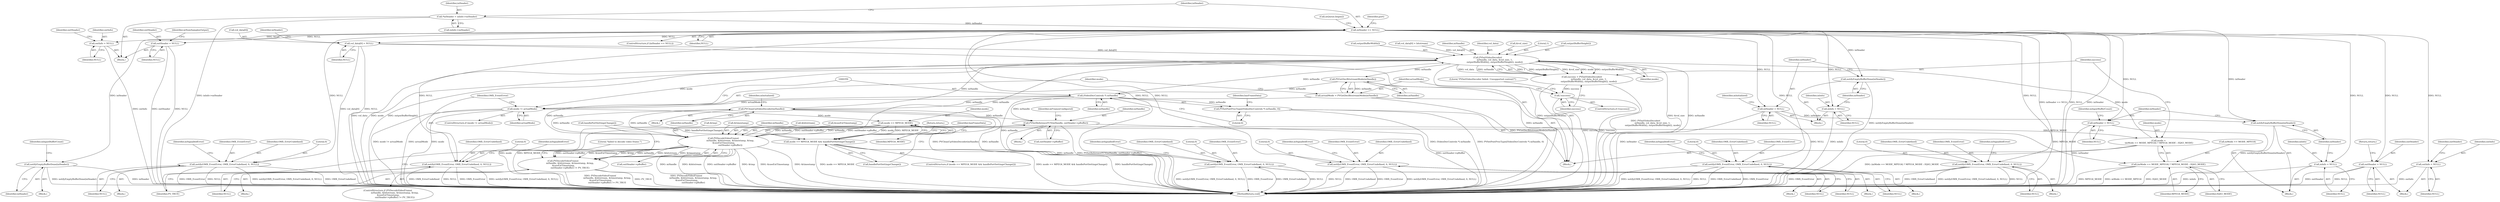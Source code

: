 digraph "0_Android_d4271b792bdad85a80e2b83ab34c4b30b74f53ec@pointer" {
"1000142" [label="(Call,inHeader == NULL)"];
"1000136" [label="(Call,*inHeader = inInfo->mHeader)"];
"1000182" [label="(Call,notifyEmptyBufferDone(inHeader))"];
"1000229" [label="(Call,outInfo = NULL)"];
"1000234" [label="(Call,outHeader = NULL)"];
"1000278" [label="(Call,vol_data[0] = NULL)"];
"1000314" [label="(Call,PVInitVideoDecoder(\n                    mHandle, vol_data, &vol_size, 1,\n                    outputBufferWidth(), outputBufferHeight(), mode))"];
"1000312" [label="(Call,success = PVInitVideoDecoder(\n                    mHandle, vol_data, &vol_size, 1,\n                    outputBufferWidth(), outputBufferHeight(), mode))"];
"1000324" [label="(Call,!success)"];
"1000341" [label="(Call,PVGetDecBitstreamMode(mHandle))"];
"1000339" [label="(Call,actualMode = PVGetDecBitstreamMode(mHandle))"];
"1000344" [label="(Call,mode != actualMode)"];
"1000400" [label="(Call,mode == MPEG4_MODE)"];
"1000303" [label="(Call,mode =\n (mMode == MODE_MPEG4) ? MPEG4_MODE : H263_MODE)"];
"1000305" [label="(Call,(mMode == MODE_MPEG4) ? MPEG4_MODE : H263_MODE)"];
"1000399" [label="(Call,mode == MPEG4_MODE && handlePortSettingsChange())"];
"1000358" [label="(Call,(VideoDecControls *) mHandle)"];
"1000264" [label="(Call,PVCleanUpVideoDecoder(mHandle))"];
"1000470" [label="(Call,PVSetReferenceYUV(mHandle, outHeader->pBuffer))"];
"1000578" [label="(Call,PVDecodeVideoFrame(\n                    mHandle, &bitstream, &timestamp, &tmp,\n &useExtTimestamp,\n                    outHeader->pBuffer))"];
"1000577" [label="(Call,PVDecodeVideoFrame(\n                    mHandle, &bitstream, &timestamp, &tmp,\n &useExtTimestamp,\n                    outHeader->pBuffer) != PV_TRUE)"];
"1000357" [label="(Call,PVSetPostProcType((VideoDecControls *) mHandle, 0))"];
"1000329" [label="(Call,notify(OMX_EventError, OMX_ErrorUndefined, 0, NULL))"];
"1000348" [label="(Call,notify(OMX_EventError, OMX_ErrorUndefined, 0, NULL))"];
"1000380" [label="(Call,inInfo = NULL)"];
"1000383" [label="(Call,notifyEmptyBufferDone(inHeader))"];
"1000385" [label="(Call,inHeader = NULL)"];
"1000662" [label="(Call,notifyEmptyBufferDone(inHeader))"];
"1000461" [label="(Call,notify(OMX_EventError, OMX_ErrorUndefined, 0, NULL))"];
"1000537" [label="(Call,notify(OMX_EventError, OMX_ErrorUndefined, 0, NULL))"];
"1000567" [label="(Call,notify(OMX_EventError, OMX_ErrorUndefined, 0, NULL))"];
"1000595" [label="(Call,notify(OMX_EventError, OMX_ErrorUndefined, 0, NULL))"];
"1000659" [label="(Call,inInfo = NULL)"];
"1000664" [label="(Call,inHeader = NULL)"];
"1000705" [label="(Call,outInfo = NULL)"];
"1000710" [label="(Call,outHeader = NULL)"];
"1000351" [label="(Literal,0)"];
"1000141" [label="(ControlStructure,if (inHeader == NULL))"];
"1000605" [label="(Call,handlePortSettingsChange())"];
"1000577" [label="(Call,PVDecodeVideoFrame(\n                    mHandle, &bitstream, &timestamp, &tmp,\n &useExtTimestamp,\n                    outHeader->pBuffer) != PV_TRUE)"];
"1000588" [label="(Call,outHeader->pBuffer)"];
"1000156" [label="(Identifier,port)"];
"1000129" [label="(Block,)"];
"1000401" [label="(Identifier,mode)"];
"1000287" [label="(Identifier,inHeader)"];
"1000324" [label="(Call,!success)"];
"1000330" [label="(Identifier,OMX_EventError)"];
"1000400" [label="(Call,mode == MPEG4_MODE)"];
"1000387" [label="(Identifier,NULL)"];
"1000233" [label="(Identifier,outHeader)"];
"1000537" [label="(Call,notify(OMX_EventError, OMX_ErrorUndefined, 0, NULL))"];
"1000541" [label="(Identifier,NULL)"];
"1000272" [label="(Block,)"];
"1000335" [label="(Identifier,mSignalledError)"];
"1000461" [label="(Call,notify(OMX_EventError, OMX_ErrorUndefined, 0, NULL))"];
"1000561" [label="(Block,)"];
"1000341" [label="(Call,PVGetDecBitstreamMode(mHandle))"];
"1000267" [label="(Identifier,mInitialized)"];
"1000183" [label="(Identifier,inHeader)"];
"1000328" [label="(Literal,\"PVInitVideoDecoder failed. Unsupported content?\")"];
"1000138" [label="(Call,inInfo->mHeader)"];
"1000352" [label="(Identifier,NULL)"];
"1000354" [label="(Identifier,mSignalledError)"];
"1000601" [label="(Identifier,mSignalledError)"];
"1000668" [label="(Identifier,mInputBufferCount)"];
"1000326" [label="(Block,)"];
"1000405" [label="(Return,return;)"];
"1000346" [label="(Identifier,actualMode)"];
"1000584" [label="(Call,&tmp)"];
"1000538" [label="(Identifier,OMX_EventError)"];
"1000314" [label="(Call,PVInitVideoDecoder(\n                    mHandle, vol_data, &vol_size, 1,\n                    outputBufferWidth(), outputBufferHeight(), mode))"];
"1000321" [label="(Call,outputBufferHeight())"];
"1000471" [label="(Identifier,mHandle)"];
"1000568" [label="(Identifier,OMX_EventError)"];
"1000348" [label="(Call,notify(OMX_EventError, OMX_ErrorUndefined, 0, NULL))"];
"1000382" [label="(Identifier,NULL)"];
"1000320" [label="(Call,outputBufferWidth())"];
"1000573" [label="(Identifier,mSignalledError)"];
"1000174" [label="(Block,)"];
"1000361" [label="(Literal,0)"];
"1000137" [label="(Identifier,inHeader)"];
"1000234" [label="(Call,outHeader = NULL)"];
"1000372" [label="(Block,)"];
"1000452" [label="(Block,)"];
"1000596" [label="(Identifier,OMX_EventError)"];
"1000592" [label="(Block,)"];
"1000147" [label="(Call,inQueue.begin())"];
"1000323" [label="(ControlStructure,if (!success))"];
"1000349" [label="(Identifier,OMX_EventError)"];
"1000306" [label="(Call,mMode == MODE_MPEG4)"];
"1000414" [label="(Block,)"];
"1000666" [label="(Identifier,NULL)"];
"1000662" [label="(Call,notifyEmptyBufferDone(inHeader))"];
"1000710" [label="(Call,outHeader = NULL)"];
"1000543" [label="(Identifier,mSignalledError)"];
"1000380" [label="(Call,inInfo = NULL)"];
"1000408" [label="(Identifier,hasFrameData)"];
"1000342" [label="(Identifier,mHandle)"];
"1000304" [label="(Identifier,mode)"];
"1000712" [label="(Identifier,NULL)"];
"1000597" [label="(Identifier,OMX_ErrorUndefined)"];
"1000292" [label="(Call,vol_data[0] = bitstream)"];
"1000578" [label="(Call,PVDecodeVideoFrame(\n                    mHandle, &bitstream, &timestamp, &tmp,\n &useExtTimestamp,\n                    outHeader->pBuffer))"];
"1000402" [label="(Identifier,MPEG4_MODE)"];
"1000464" [label="(Literal,0)"];
"1000143" [label="(Identifier,inHeader)"];
"1000360" [label="(Identifier,mHandle)"];
"1000665" [label="(Identifier,inHeader)"];
"1000331" [label="(Identifier,OMX_ErrorUndefined)"];
"1000384" [label="(Identifier,inHeader)"];
"1000470" [label="(Call,PVSetReferenceYUV(mHandle, outHeader->pBuffer))"];
"1000357" [label="(Call,PVSetPostProcType((VideoDecControls *) mHandle, 0))"];
"1000385" [label="(Call,inHeader = NULL)"];
"1000322" [label="(Identifier,mode)"];
"1000315" [label="(Identifier,mHandle)"];
"1000386" [label="(Identifier,inHeader)"];
"1000236" [label="(Identifier,NULL)"];
"1000235" [label="(Identifier,outHeader)"];
"1000309" [label="(Identifier,MPEG4_MODE)"];
"1000144" [label="(Identifier,NULL)"];
"1000399" [label="(Call,mode == MPEG4_MODE && handlePortSettingsChange())"];
"1000594" [label="(Literal,\"failed to decode video frame.\")"];
"1000347" [label="(Block,)"];
"1000472" [label="(Call,outHeader->pBuffer)"];
"1000476" [label="(Identifier,mFramesConfigured)"];
"1000316" [label="(Identifier,vol_data)"];
"1000265" [label="(Identifier,mHandle)"];
"1000580" [label="(Call,&bitstream)"];
"1000305" [label="(Call,(mMode == MODE_MPEG4) ? MPEG4_MODE : H263_MODE)"];
"1000339" [label="(Call,actualMode = PVGetDecBitstreamMode(mHandle))"];
"1000303" [label="(Call,mode =\n (mMode == MODE_MPEG4) ? MPEG4_MODE : H263_MODE)"];
"1000706" [label="(Identifier,outInfo)"];
"1000383" [label="(Call,notifyEmptyBufferDone(inHeader))"];
"1000229" [label="(Call,outInfo = NULL)"];
"1000340" [label="(Identifier,actualMode)"];
"1000364" [label="(Identifier,hasFrameData)"];
"1000332" [label="(Literal,0)"];
"1000192" [label="(Block,)"];
"1000231" [label="(Identifier,NULL)"];
"1000705" [label="(Call,outInfo = NULL)"];
"1000182" [label="(Call,notifyEmptyBufferDone(inHeader))"];
"1000595" [label="(Call,notify(OMX_EventError, OMX_ErrorUndefined, 0, NULL))"];
"1000343" [label="(ControlStructure,if (mode != actualMode))"];
"1000579" [label="(Identifier,mHandle)"];
"1000278" [label="(Call,vol_data[0] = NULL)"];
"1000586" [label="(Call,&useExtTimestamp)"];
"1000598" [label="(Literal,0)"];
"1000398" [label="(ControlStructure,if (mode == MPEG4_MODE && handlePortSettingsChange()))"];
"1000540" [label="(Literal,0)"];
"1000279" [label="(Call,vol_data[0])"];
"1000707" [label="(Identifier,NULL)"];
"1000237" [label="(Return,return;)"];
"1000381" [label="(Identifier,inInfo)"];
"1000142" [label="(Call,inHeader == NULL)"];
"1000325" [label="(Identifier,success)"];
"1000185" [label="(Identifier,mInputBufferCount)"];
"1000651" [label="(Block,)"];
"1000312" [label="(Call,success = PVInitVideoDecoder(\n                    mHandle, vol_data, &vol_size, 1,\n                    outputBufferWidth(), outputBufferHeight(), mode))"];
"1000465" [label="(Identifier,NULL)"];
"1000403" [label="(Call,handlePortSettingsChange())"];
"1000539" [label="(Identifier,OMX_ErrorUndefined)"];
"1000570" [label="(Literal,0)"];
"1000591" [label="(Identifier,PV_TRUE)"];
"1000467" [label="(Identifier,mSignalledError)"];
"1000599" [label="(Identifier,NULL)"];
"1000462" [label="(Identifier,OMX_EventError)"];
"1000659" [label="(Call,inInfo = NULL)"];
"1000664" [label="(Call,inHeader = NULL)"];
"1000567" [label="(Call,notify(OMX_EventError, OMX_ErrorUndefined, 0, NULL))"];
"1000329" [label="(Call,notify(OMX_EventError, OMX_ErrorUndefined, 0, NULL))"];
"1000317" [label="(Call,&vol_size)"];
"1000660" [label="(Identifier,inInfo)"];
"1000396" [label="(Identifier,mInitialized)"];
"1000576" [label="(ControlStructure,if (PVDecodeVideoFrame(\n                    mHandle, &bitstream, &timestamp, &tmp,\n &useExtTimestamp,\n                    outHeader->pBuffer) != PV_TRUE))"];
"1000282" [label="(Identifier,NULL)"];
"1000714" [label="(Identifier,mNumSamplesOutput)"];
"1000571" [label="(Identifier,NULL)"];
"1000358" [label="(Call,(VideoDecControls *) mHandle)"];
"1000264" [label="(Call,PVCleanUpVideoDecoder(mHandle))"];
"1000313" [label="(Identifier,success)"];
"1000136" [label="(Call,*inHeader = inInfo->mHeader)"];
"1000310" [label="(Identifier,H263_MODE)"];
"1000463" [label="(Identifier,OMX_ErrorUndefined)"];
"1000711" [label="(Identifier,outHeader)"];
"1000350" [label="(Identifier,OMX_ErrorUndefined)"];
"1000663" [label="(Identifier,inHeader)"];
"1000534" [label="(Block,)"];
"1000661" [label="(Identifier,NULL)"];
"1000709" [label="(Identifier,outHeader)"];
"1000345" [label="(Identifier,mode)"];
"1000319" [label="(Literal,1)"];
"1000263" [label="(Block,)"];
"1000333" [label="(Identifier,NULL)"];
"1000230" [label="(Identifier,outInfo)"];
"1000344" [label="(Call,mode != actualMode)"];
"1000715" [label="(MethodReturn,void)"];
"1000582" [label="(Call,&timestamp)"];
"1000569" [label="(Identifier,OMX_ErrorUndefined)"];
"1000142" -> "1000141"  [label="AST: "];
"1000142" -> "1000144"  [label="CFG: "];
"1000143" -> "1000142"  [label="AST: "];
"1000144" -> "1000142"  [label="AST: "];
"1000147" -> "1000142"  [label="CFG: "];
"1000156" -> "1000142"  [label="CFG: "];
"1000142" -> "1000715"  [label="DDG: inHeader == NULL"];
"1000142" -> "1000715"  [label="DDG: NULL"];
"1000142" -> "1000715"  [label="DDG: inHeader"];
"1000136" -> "1000142"  [label="DDG: inHeader"];
"1000142" -> "1000182"  [label="DDG: inHeader"];
"1000142" -> "1000229"  [label="DDG: NULL"];
"1000142" -> "1000234"  [label="DDG: NULL"];
"1000142" -> "1000278"  [label="DDG: NULL"];
"1000142" -> "1000329"  [label="DDG: NULL"];
"1000142" -> "1000348"  [label="DDG: NULL"];
"1000142" -> "1000380"  [label="DDG: NULL"];
"1000142" -> "1000383"  [label="DDG: inHeader"];
"1000142" -> "1000385"  [label="DDG: NULL"];
"1000142" -> "1000461"  [label="DDG: NULL"];
"1000142" -> "1000537"  [label="DDG: NULL"];
"1000142" -> "1000567"  [label="DDG: NULL"];
"1000142" -> "1000595"  [label="DDG: NULL"];
"1000142" -> "1000659"  [label="DDG: NULL"];
"1000142" -> "1000662"  [label="DDG: inHeader"];
"1000142" -> "1000664"  [label="DDG: NULL"];
"1000142" -> "1000705"  [label="DDG: NULL"];
"1000142" -> "1000710"  [label="DDG: NULL"];
"1000136" -> "1000129"  [label="AST: "];
"1000136" -> "1000138"  [label="CFG: "];
"1000137" -> "1000136"  [label="AST: "];
"1000138" -> "1000136"  [label="AST: "];
"1000143" -> "1000136"  [label="CFG: "];
"1000136" -> "1000715"  [label="DDG: inInfo->mHeader"];
"1000182" -> "1000174"  [label="AST: "];
"1000182" -> "1000183"  [label="CFG: "];
"1000183" -> "1000182"  [label="AST: "];
"1000185" -> "1000182"  [label="CFG: "];
"1000182" -> "1000715"  [label="DDG: notifyEmptyBufferDone(inHeader)"];
"1000182" -> "1000715"  [label="DDG: inHeader"];
"1000229" -> "1000192"  [label="AST: "];
"1000229" -> "1000231"  [label="CFG: "];
"1000230" -> "1000229"  [label="AST: "];
"1000231" -> "1000229"  [label="AST: "];
"1000233" -> "1000229"  [label="CFG: "];
"1000229" -> "1000715"  [label="DDG: outInfo"];
"1000234" -> "1000192"  [label="AST: "];
"1000234" -> "1000236"  [label="CFG: "];
"1000235" -> "1000234"  [label="AST: "];
"1000236" -> "1000234"  [label="AST: "];
"1000237" -> "1000234"  [label="CFG: "];
"1000234" -> "1000715"  [label="DDG: NULL"];
"1000234" -> "1000715"  [label="DDG: outHeader"];
"1000278" -> "1000272"  [label="AST: "];
"1000278" -> "1000282"  [label="CFG: "];
"1000279" -> "1000278"  [label="AST: "];
"1000282" -> "1000278"  [label="AST: "];
"1000287" -> "1000278"  [label="CFG: "];
"1000278" -> "1000715"  [label="DDG: NULL"];
"1000278" -> "1000715"  [label="DDG: vol_data[0]"];
"1000278" -> "1000314"  [label="DDG: vol_data[0]"];
"1000314" -> "1000312"  [label="AST: "];
"1000314" -> "1000322"  [label="CFG: "];
"1000315" -> "1000314"  [label="AST: "];
"1000316" -> "1000314"  [label="AST: "];
"1000317" -> "1000314"  [label="AST: "];
"1000319" -> "1000314"  [label="AST: "];
"1000320" -> "1000314"  [label="AST: "];
"1000321" -> "1000314"  [label="AST: "];
"1000322" -> "1000314"  [label="AST: "];
"1000312" -> "1000314"  [label="CFG: "];
"1000314" -> "1000715"  [label="DDG: mHandle"];
"1000314" -> "1000715"  [label="DDG: vol_data"];
"1000314" -> "1000715"  [label="DDG: mode"];
"1000314" -> "1000715"  [label="DDG: outputBufferHeight()"];
"1000314" -> "1000715"  [label="DDG: outputBufferWidth()"];
"1000314" -> "1000715"  [label="DDG: &vol_size"];
"1000314" -> "1000312"  [label="DDG: 1"];
"1000314" -> "1000312"  [label="DDG: outputBufferHeight()"];
"1000314" -> "1000312"  [label="DDG: &vol_size"];
"1000314" -> "1000312"  [label="DDG: mode"];
"1000314" -> "1000312"  [label="DDG: outputBufferWidth()"];
"1000314" -> "1000312"  [label="DDG: vol_data"];
"1000314" -> "1000312"  [label="DDG: mHandle"];
"1000578" -> "1000314"  [label="DDG: mHandle"];
"1000264" -> "1000314"  [label="DDG: mHandle"];
"1000358" -> "1000314"  [label="DDG: mHandle"];
"1000292" -> "1000314"  [label="DDG: vol_data[0]"];
"1000303" -> "1000314"  [label="DDG: mode"];
"1000314" -> "1000341"  [label="DDG: mHandle"];
"1000314" -> "1000344"  [label="DDG: mode"];
"1000312" -> "1000272"  [label="AST: "];
"1000313" -> "1000312"  [label="AST: "];
"1000325" -> "1000312"  [label="CFG: "];
"1000312" -> "1000715"  [label="DDG: PVInitVideoDecoder(\n                    mHandle, vol_data, &vol_size, 1,\n                    outputBufferWidth(), outputBufferHeight(), mode)"];
"1000312" -> "1000324"  [label="DDG: success"];
"1000324" -> "1000323"  [label="AST: "];
"1000324" -> "1000325"  [label="CFG: "];
"1000325" -> "1000324"  [label="AST: "];
"1000328" -> "1000324"  [label="CFG: "];
"1000340" -> "1000324"  [label="CFG: "];
"1000324" -> "1000715"  [label="DDG: !success"];
"1000324" -> "1000715"  [label="DDG: success"];
"1000341" -> "1000339"  [label="AST: "];
"1000341" -> "1000342"  [label="CFG: "];
"1000342" -> "1000341"  [label="AST: "];
"1000339" -> "1000341"  [label="CFG: "];
"1000341" -> "1000715"  [label="DDG: mHandle"];
"1000341" -> "1000339"  [label="DDG: mHandle"];
"1000341" -> "1000358"  [label="DDG: mHandle"];
"1000339" -> "1000272"  [label="AST: "];
"1000340" -> "1000339"  [label="AST: "];
"1000345" -> "1000339"  [label="CFG: "];
"1000339" -> "1000715"  [label="DDG: PVGetDecBitstreamMode(mHandle)"];
"1000339" -> "1000344"  [label="DDG: actualMode"];
"1000344" -> "1000343"  [label="AST: "];
"1000344" -> "1000346"  [label="CFG: "];
"1000345" -> "1000344"  [label="AST: "];
"1000346" -> "1000344"  [label="AST: "];
"1000349" -> "1000344"  [label="CFG: "];
"1000359" -> "1000344"  [label="CFG: "];
"1000344" -> "1000715"  [label="DDG: mode != actualMode"];
"1000344" -> "1000715"  [label="DDG: actualMode"];
"1000344" -> "1000715"  [label="DDG: mode"];
"1000344" -> "1000400"  [label="DDG: mode"];
"1000400" -> "1000399"  [label="AST: "];
"1000400" -> "1000402"  [label="CFG: "];
"1000401" -> "1000400"  [label="AST: "];
"1000402" -> "1000400"  [label="AST: "];
"1000403" -> "1000400"  [label="CFG: "];
"1000399" -> "1000400"  [label="CFG: "];
"1000400" -> "1000715"  [label="DDG: mode"];
"1000400" -> "1000715"  [label="DDG: MPEG4_MODE"];
"1000400" -> "1000303"  [label="DDG: MPEG4_MODE"];
"1000400" -> "1000305"  [label="DDG: MPEG4_MODE"];
"1000400" -> "1000399"  [label="DDG: mode"];
"1000400" -> "1000399"  [label="DDG: MPEG4_MODE"];
"1000303" -> "1000272"  [label="AST: "];
"1000303" -> "1000305"  [label="CFG: "];
"1000304" -> "1000303"  [label="AST: "];
"1000305" -> "1000303"  [label="AST: "];
"1000313" -> "1000303"  [label="CFG: "];
"1000303" -> "1000715"  [label="DDG: (mMode == MODE_MPEG4) ? MPEG4_MODE : H263_MODE"];
"1000305" -> "1000309"  [label="CFG: "];
"1000305" -> "1000310"  [label="CFG: "];
"1000306" -> "1000305"  [label="AST: "];
"1000309" -> "1000305"  [label="AST: "];
"1000310" -> "1000305"  [label="AST: "];
"1000305" -> "1000715"  [label="DDG: H263_MODE"];
"1000305" -> "1000715"  [label="DDG: MPEG4_MODE"];
"1000305" -> "1000715"  [label="DDG: mMode == MODE_MPEG4"];
"1000399" -> "1000398"  [label="AST: "];
"1000399" -> "1000403"  [label="CFG: "];
"1000403" -> "1000399"  [label="AST: "];
"1000405" -> "1000399"  [label="CFG: "];
"1000408" -> "1000399"  [label="CFG: "];
"1000399" -> "1000715"  [label="DDG: handlePortSettingsChange()"];
"1000399" -> "1000715"  [label="DDG: mode == MPEG4_MODE"];
"1000399" -> "1000715"  [label="DDG: mode == MPEG4_MODE && handlePortSettingsChange()"];
"1000605" -> "1000399"  [label="DDG: handlePortSettingsChange()"];
"1000358" -> "1000357"  [label="AST: "];
"1000358" -> "1000360"  [label="CFG: "];
"1000359" -> "1000358"  [label="AST: "];
"1000360" -> "1000358"  [label="AST: "];
"1000361" -> "1000358"  [label="CFG: "];
"1000358" -> "1000715"  [label="DDG: mHandle"];
"1000358" -> "1000264"  [label="DDG: mHandle"];
"1000358" -> "1000357"  [label="DDG: mHandle"];
"1000358" -> "1000470"  [label="DDG: mHandle"];
"1000358" -> "1000578"  [label="DDG: mHandle"];
"1000264" -> "1000263"  [label="AST: "];
"1000264" -> "1000265"  [label="CFG: "];
"1000265" -> "1000264"  [label="AST: "];
"1000267" -> "1000264"  [label="CFG: "];
"1000264" -> "1000715"  [label="DDG: mHandle"];
"1000264" -> "1000715"  [label="DDG: PVCleanUpVideoDecoder(mHandle)"];
"1000578" -> "1000264"  [label="DDG: mHandle"];
"1000264" -> "1000470"  [label="DDG: mHandle"];
"1000264" -> "1000578"  [label="DDG: mHandle"];
"1000470" -> "1000414"  [label="AST: "];
"1000470" -> "1000472"  [label="CFG: "];
"1000471" -> "1000470"  [label="AST: "];
"1000472" -> "1000470"  [label="AST: "];
"1000476" -> "1000470"  [label="CFG: "];
"1000470" -> "1000715"  [label="DDG: outHeader->pBuffer"];
"1000470" -> "1000715"  [label="DDG: mHandle"];
"1000470" -> "1000715"  [label="DDG: PVSetReferenceYUV(mHandle, outHeader->pBuffer)"];
"1000578" -> "1000470"  [label="DDG: mHandle"];
"1000578" -> "1000470"  [label="DDG: outHeader->pBuffer"];
"1000470" -> "1000578"  [label="DDG: mHandle"];
"1000470" -> "1000578"  [label="DDG: outHeader->pBuffer"];
"1000578" -> "1000577"  [label="AST: "];
"1000578" -> "1000588"  [label="CFG: "];
"1000579" -> "1000578"  [label="AST: "];
"1000580" -> "1000578"  [label="AST: "];
"1000582" -> "1000578"  [label="AST: "];
"1000584" -> "1000578"  [label="AST: "];
"1000586" -> "1000578"  [label="AST: "];
"1000588" -> "1000578"  [label="AST: "];
"1000591" -> "1000578"  [label="CFG: "];
"1000578" -> "1000715"  [label="DDG: mHandle"];
"1000578" -> "1000715"  [label="DDG: &bitstream"];
"1000578" -> "1000715"  [label="DDG: outHeader->pBuffer"];
"1000578" -> "1000715"  [label="DDG: &tmp"];
"1000578" -> "1000715"  [label="DDG: &useExtTimestamp"];
"1000578" -> "1000715"  [label="DDG: &timestamp"];
"1000578" -> "1000577"  [label="DDG: outHeader->pBuffer"];
"1000578" -> "1000577"  [label="DDG: &useExtTimestamp"];
"1000578" -> "1000577"  [label="DDG: &tmp"];
"1000578" -> "1000577"  [label="DDG: mHandle"];
"1000578" -> "1000577"  [label="DDG: &bitstream"];
"1000578" -> "1000577"  [label="DDG: &timestamp"];
"1000577" -> "1000576"  [label="AST: "];
"1000577" -> "1000591"  [label="CFG: "];
"1000591" -> "1000577"  [label="AST: "];
"1000594" -> "1000577"  [label="CFG: "];
"1000605" -> "1000577"  [label="CFG: "];
"1000577" -> "1000715"  [label="DDG: PVDecodeVideoFrame(\n                    mHandle, &bitstream, &timestamp, &tmp,\n &useExtTimestamp,\n                    outHeader->pBuffer) != PV_TRUE"];
"1000577" -> "1000715"  [label="DDG: PV_TRUE"];
"1000577" -> "1000715"  [label="DDG: PVDecodeVideoFrame(\n                    mHandle, &bitstream, &timestamp, &tmp,\n &useExtTimestamp,\n                    outHeader->pBuffer)"];
"1000357" -> "1000272"  [label="AST: "];
"1000357" -> "1000361"  [label="CFG: "];
"1000361" -> "1000357"  [label="AST: "];
"1000364" -> "1000357"  [label="CFG: "];
"1000357" -> "1000715"  [label="DDG: PVSetPostProcType((VideoDecControls *) mHandle, 0)"];
"1000357" -> "1000715"  [label="DDG: (VideoDecControls *) mHandle"];
"1000329" -> "1000326"  [label="AST: "];
"1000329" -> "1000333"  [label="CFG: "];
"1000330" -> "1000329"  [label="AST: "];
"1000331" -> "1000329"  [label="AST: "];
"1000332" -> "1000329"  [label="AST: "];
"1000333" -> "1000329"  [label="AST: "];
"1000335" -> "1000329"  [label="CFG: "];
"1000329" -> "1000715"  [label="DDG: OMX_ErrorUndefined"];
"1000329" -> "1000715"  [label="DDG: NULL"];
"1000329" -> "1000715"  [label="DDG: notify(OMX_EventError, OMX_ErrorUndefined, 0, NULL)"];
"1000329" -> "1000715"  [label="DDG: OMX_EventError"];
"1000348" -> "1000347"  [label="AST: "];
"1000348" -> "1000352"  [label="CFG: "];
"1000349" -> "1000348"  [label="AST: "];
"1000350" -> "1000348"  [label="AST: "];
"1000351" -> "1000348"  [label="AST: "];
"1000352" -> "1000348"  [label="AST: "];
"1000354" -> "1000348"  [label="CFG: "];
"1000348" -> "1000715"  [label="DDG: OMX_EventError"];
"1000348" -> "1000715"  [label="DDG: notify(OMX_EventError, OMX_ErrorUndefined, 0, NULL)"];
"1000348" -> "1000715"  [label="DDG: OMX_ErrorUndefined"];
"1000348" -> "1000715"  [label="DDG: NULL"];
"1000380" -> "1000372"  [label="AST: "];
"1000380" -> "1000382"  [label="CFG: "];
"1000381" -> "1000380"  [label="AST: "];
"1000382" -> "1000380"  [label="AST: "];
"1000384" -> "1000380"  [label="CFG: "];
"1000380" -> "1000715"  [label="DDG: inInfo"];
"1000383" -> "1000372"  [label="AST: "];
"1000383" -> "1000384"  [label="CFG: "];
"1000384" -> "1000383"  [label="AST: "];
"1000386" -> "1000383"  [label="CFG: "];
"1000383" -> "1000715"  [label="DDG: notifyEmptyBufferDone(inHeader)"];
"1000385" -> "1000372"  [label="AST: "];
"1000385" -> "1000387"  [label="CFG: "];
"1000386" -> "1000385"  [label="AST: "];
"1000387" -> "1000385"  [label="AST: "];
"1000396" -> "1000385"  [label="CFG: "];
"1000385" -> "1000715"  [label="DDG: NULL"];
"1000385" -> "1000715"  [label="DDG: inHeader"];
"1000385" -> "1000662"  [label="DDG: inHeader"];
"1000662" -> "1000651"  [label="AST: "];
"1000662" -> "1000663"  [label="CFG: "];
"1000663" -> "1000662"  [label="AST: "];
"1000665" -> "1000662"  [label="CFG: "];
"1000662" -> "1000715"  [label="DDG: notifyEmptyBufferDone(inHeader)"];
"1000461" -> "1000452"  [label="AST: "];
"1000461" -> "1000465"  [label="CFG: "];
"1000462" -> "1000461"  [label="AST: "];
"1000463" -> "1000461"  [label="AST: "];
"1000464" -> "1000461"  [label="AST: "];
"1000465" -> "1000461"  [label="AST: "];
"1000467" -> "1000461"  [label="CFG: "];
"1000461" -> "1000715"  [label="DDG: notify(OMX_EventError, OMX_ErrorUndefined, 0, NULL)"];
"1000461" -> "1000715"  [label="DDG: NULL"];
"1000461" -> "1000715"  [label="DDG: OMX_ErrorUndefined"];
"1000461" -> "1000715"  [label="DDG: OMX_EventError"];
"1000537" -> "1000534"  [label="AST: "];
"1000537" -> "1000541"  [label="CFG: "];
"1000538" -> "1000537"  [label="AST: "];
"1000539" -> "1000537"  [label="AST: "];
"1000540" -> "1000537"  [label="AST: "];
"1000541" -> "1000537"  [label="AST: "];
"1000543" -> "1000537"  [label="CFG: "];
"1000537" -> "1000715"  [label="DDG: OMX_ErrorUndefined"];
"1000537" -> "1000715"  [label="DDG: OMX_EventError"];
"1000537" -> "1000715"  [label="DDG: notify(OMX_EventError, OMX_ErrorUndefined, 0, NULL)"];
"1000537" -> "1000715"  [label="DDG: NULL"];
"1000567" -> "1000561"  [label="AST: "];
"1000567" -> "1000571"  [label="CFG: "];
"1000568" -> "1000567"  [label="AST: "];
"1000569" -> "1000567"  [label="AST: "];
"1000570" -> "1000567"  [label="AST: "];
"1000571" -> "1000567"  [label="AST: "];
"1000573" -> "1000567"  [label="CFG: "];
"1000567" -> "1000715"  [label="DDG: NULL"];
"1000567" -> "1000715"  [label="DDG: OMX_EventError"];
"1000567" -> "1000715"  [label="DDG: OMX_ErrorUndefined"];
"1000567" -> "1000715"  [label="DDG: notify(OMX_EventError, OMX_ErrorUndefined, 0, NULL)"];
"1000595" -> "1000592"  [label="AST: "];
"1000595" -> "1000599"  [label="CFG: "];
"1000596" -> "1000595"  [label="AST: "];
"1000597" -> "1000595"  [label="AST: "];
"1000598" -> "1000595"  [label="AST: "];
"1000599" -> "1000595"  [label="AST: "];
"1000601" -> "1000595"  [label="CFG: "];
"1000595" -> "1000715"  [label="DDG: NULL"];
"1000595" -> "1000715"  [label="DDG: notify(OMX_EventError, OMX_ErrorUndefined, 0, NULL)"];
"1000595" -> "1000715"  [label="DDG: OMX_ErrorUndefined"];
"1000595" -> "1000715"  [label="DDG: OMX_EventError"];
"1000659" -> "1000651"  [label="AST: "];
"1000659" -> "1000661"  [label="CFG: "];
"1000660" -> "1000659"  [label="AST: "];
"1000661" -> "1000659"  [label="AST: "];
"1000663" -> "1000659"  [label="CFG: "];
"1000659" -> "1000715"  [label="DDG: inInfo"];
"1000664" -> "1000651"  [label="AST: "];
"1000664" -> "1000666"  [label="CFG: "];
"1000665" -> "1000664"  [label="AST: "];
"1000666" -> "1000664"  [label="AST: "];
"1000668" -> "1000664"  [label="CFG: "];
"1000664" -> "1000715"  [label="DDG: inHeader"];
"1000705" -> "1000129"  [label="AST: "];
"1000705" -> "1000707"  [label="CFG: "];
"1000706" -> "1000705"  [label="AST: "];
"1000707" -> "1000705"  [label="AST: "];
"1000709" -> "1000705"  [label="CFG: "];
"1000705" -> "1000715"  [label="DDG: outInfo"];
"1000710" -> "1000129"  [label="AST: "];
"1000710" -> "1000712"  [label="CFG: "];
"1000711" -> "1000710"  [label="AST: "];
"1000712" -> "1000710"  [label="AST: "];
"1000714" -> "1000710"  [label="CFG: "];
"1000710" -> "1000715"  [label="DDG: outHeader"];
"1000710" -> "1000715"  [label="DDG: NULL"];
}
